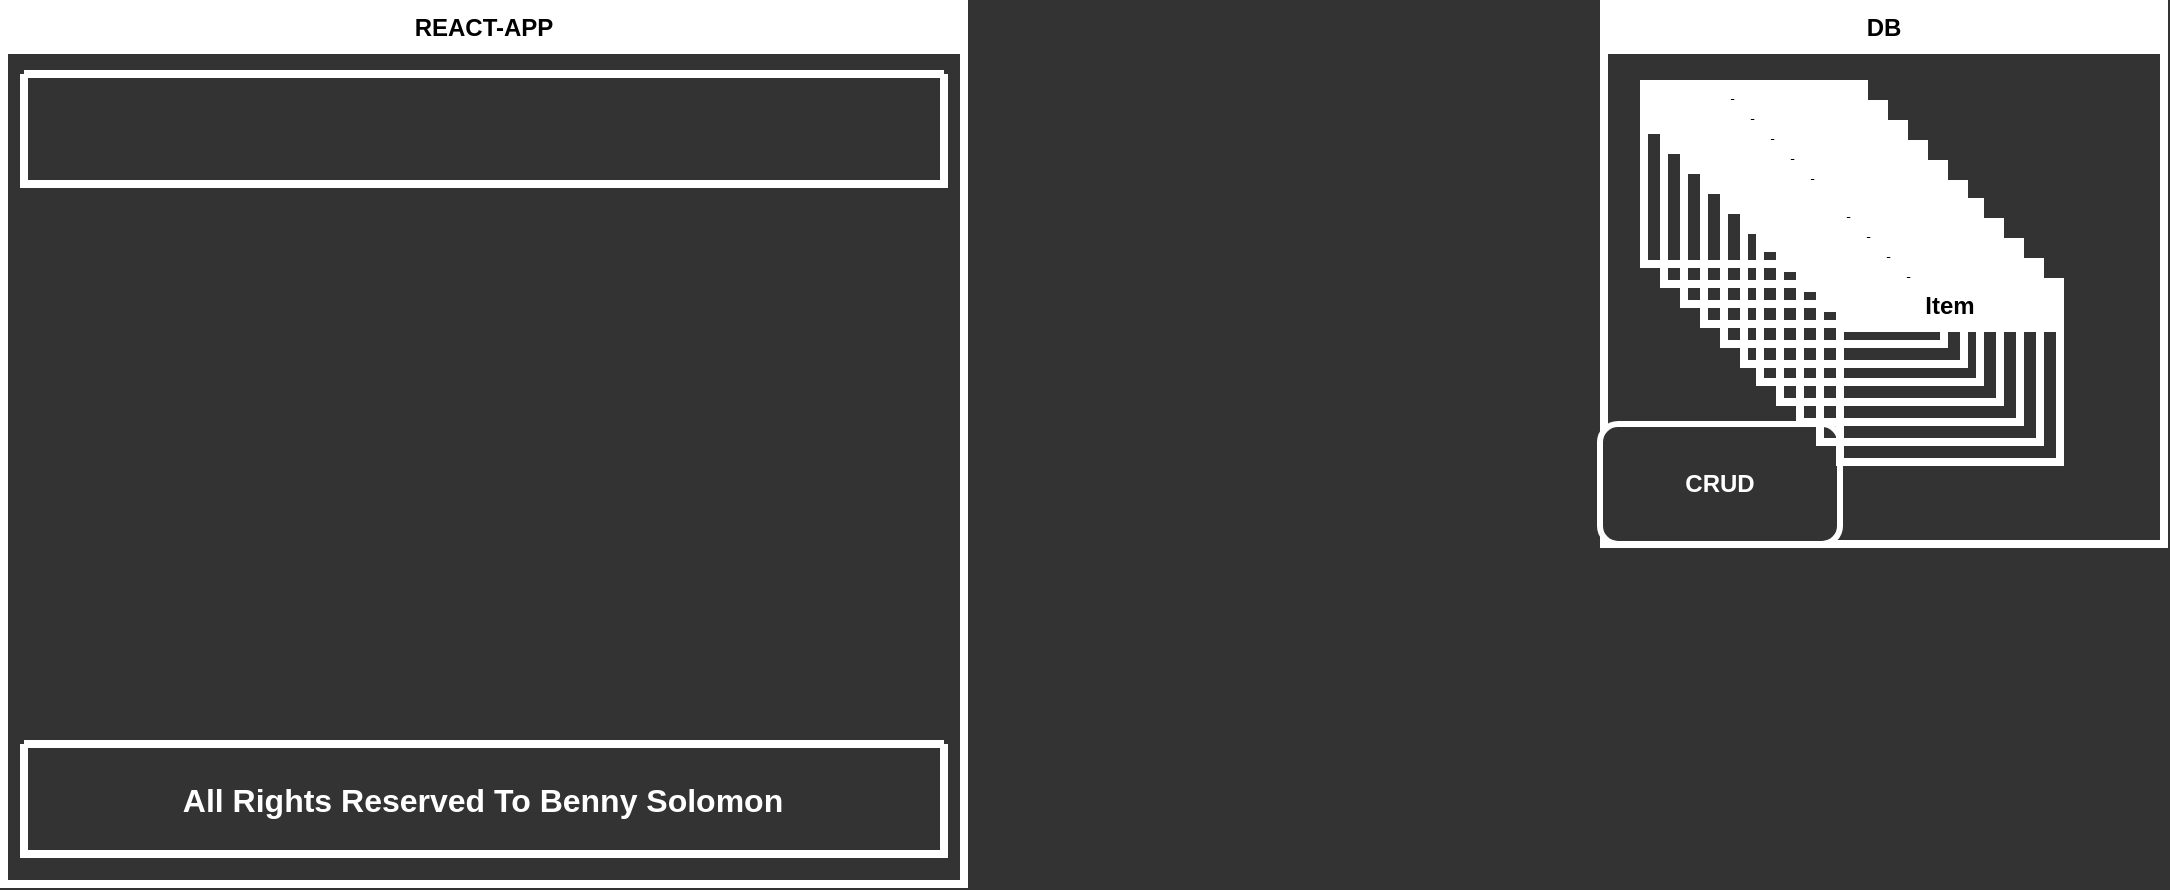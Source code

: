 <mxfile version="21.0.2" type="github">
  <diagram id="C5RBs43oDa-KdzZeNtuy" name="Page-1">
    <mxGraphModel dx="2261" dy="756" grid="1" gridSize="10" guides="1" tooltips="1" connect="1" arrows="1" fold="1" page="1" pageScale="1" pageWidth="827" pageHeight="1169" background="#333333" math="0" shadow="0">
      <root>
        <mxCell id="WIyWlLk6GJQsqaUBKTNV-0" />
        <mxCell id="WIyWlLk6GJQsqaUBKTNV-1" parent="WIyWlLk6GJQsqaUBKTNV-0" />
        <mxCell id="6sigm9hNixch7Fj4dPni-3" value="DB" style="swimlane;whiteSpace=wrap;html=1;strokeColor=#FFFFFF;strokeWidth=4;" vertex="1" parent="WIyWlLk6GJQsqaUBKTNV-1">
          <mxGeometry x="520" y="40" width="280" height="270" as="geometry" />
        </mxCell>
        <mxCell id="6sigm9hNixch7Fj4dPni-4" value="Item" style="swimlane;whiteSpace=wrap;html=1;strokeColor=#FFFFFF;strokeWidth=4;" vertex="1" parent="6sigm9hNixch7Fj4dPni-3">
          <mxGeometry x="20" y="40" width="110" height="90" as="geometry" />
        </mxCell>
        <mxCell id="6sigm9hNixch7Fj4dPni-20" value="&lt;font color=&quot;#ffffff&quot;&gt;&lt;b&gt;CRUD&lt;/b&gt;&lt;/font&gt;" style="rounded=1;whiteSpace=wrap;html=1;fillColor=#333333;strokeColor=#FFFFFF;strokeWidth=3;" vertex="1" parent="6sigm9hNixch7Fj4dPni-3">
          <mxGeometry x="-2" y="210" width="120" height="60" as="geometry" />
        </mxCell>
        <mxCell id="6sigm9hNixch7Fj4dPni-6" value="Item" style="swimlane;whiteSpace=wrap;html=1;strokeColor=#FFFFFF;strokeWidth=4;" vertex="1" parent="WIyWlLk6GJQsqaUBKTNV-1">
          <mxGeometry x="550" y="90" width="110" height="90" as="geometry" />
        </mxCell>
        <mxCell id="6sigm9hNixch7Fj4dPni-7" value="Item" style="swimlane;whiteSpace=wrap;html=1;strokeColor=#FFFFFF;strokeWidth=4;" vertex="1" parent="WIyWlLk6GJQsqaUBKTNV-1">
          <mxGeometry x="560" y="100" width="110" height="90" as="geometry" />
        </mxCell>
        <mxCell id="6sigm9hNixch7Fj4dPni-8" value="Item" style="swimlane;whiteSpace=wrap;html=1;strokeColor=#FFFFFF;strokeWidth=4;" vertex="1" parent="WIyWlLk6GJQsqaUBKTNV-1">
          <mxGeometry x="570" y="110" width="110" height="90" as="geometry" />
        </mxCell>
        <mxCell id="6sigm9hNixch7Fj4dPni-9" value="Item" style="swimlane;whiteSpace=wrap;html=1;strokeColor=#FFFFFF;strokeWidth=4;" vertex="1" parent="WIyWlLk6GJQsqaUBKTNV-1">
          <mxGeometry x="580" y="120" width="110" height="90" as="geometry" />
        </mxCell>
        <mxCell id="6sigm9hNixch7Fj4dPni-10" value="Item" style="swimlane;whiteSpace=wrap;html=1;strokeColor=#FFFFFF;strokeWidth=4;" vertex="1" parent="WIyWlLk6GJQsqaUBKTNV-1">
          <mxGeometry x="590" y="130" width="110" height="90" as="geometry" />
        </mxCell>
        <mxCell id="6sigm9hNixch7Fj4dPni-12" value="Item" style="swimlane;whiteSpace=wrap;html=1;strokeColor=#FFFFFF;strokeWidth=4;" vertex="1" parent="WIyWlLk6GJQsqaUBKTNV-1">
          <mxGeometry x="598" y="139" width="110" height="90" as="geometry" />
        </mxCell>
        <mxCell id="6sigm9hNixch7Fj4dPni-13" value="Item" style="swimlane;whiteSpace=wrap;html=1;strokeColor=#FFFFFF;strokeWidth=4;" vertex="1" parent="WIyWlLk6GJQsqaUBKTNV-1">
          <mxGeometry x="608" y="149" width="110" height="90" as="geometry" />
        </mxCell>
        <mxCell id="6sigm9hNixch7Fj4dPni-14" value="Item" style="swimlane;whiteSpace=wrap;html=1;strokeColor=#FFFFFF;strokeWidth=4;" vertex="1" parent="WIyWlLk6GJQsqaUBKTNV-1">
          <mxGeometry x="618" y="159" width="110" height="90" as="geometry" />
        </mxCell>
        <mxCell id="6sigm9hNixch7Fj4dPni-15" value="Item" style="swimlane;whiteSpace=wrap;html=1;strokeColor=#FFFFFF;strokeWidth=4;" vertex="1" parent="WIyWlLk6GJQsqaUBKTNV-1">
          <mxGeometry x="628" y="169" width="110" height="90" as="geometry" />
        </mxCell>
        <mxCell id="6sigm9hNixch7Fj4dPni-16" value="Item" style="swimlane;whiteSpace=wrap;html=1;strokeColor=#FFFFFF;strokeWidth=4;" vertex="1" parent="WIyWlLk6GJQsqaUBKTNV-1">
          <mxGeometry x="638" y="179" width="110" height="90" as="geometry" />
        </mxCell>
        <mxCell id="6sigm9hNixch7Fj4dPni-21" value="REACT-APP" style="swimlane;whiteSpace=wrap;html=1;strokeColor=#FFFFFF;strokeWidth=4;" vertex="1" parent="WIyWlLk6GJQsqaUBKTNV-1">
          <mxGeometry x="-280" y="40" width="480" height="440" as="geometry" />
        </mxCell>
        <mxCell id="6sigm9hNixch7Fj4dPni-22" value="" style="swimlane;startSize=0;strokeColor=#FFFFFF;strokeWidth=4;" vertex="1" parent="6sigm9hNixch7Fj4dPni-21">
          <mxGeometry x="10" y="35" width="460" height="55" as="geometry" />
        </mxCell>
        <mxCell id="6sigm9hNixch7Fj4dPni-23" value="" style="swimlane;startSize=0;strokeColor=#FFFFFF;strokeWidth=4;" vertex="1" parent="6sigm9hNixch7Fj4dPni-21">
          <mxGeometry x="10" y="370" width="460" height="55" as="geometry" />
        </mxCell>
        <mxCell id="6sigm9hNixch7Fj4dPni-24" value="&lt;font size=&quot;1&quot; color=&quot;#ffffff&quot;&gt;&lt;b style=&quot;font-size: 16px;&quot;&gt;All Rights Reserved To Benny Solomon&lt;/b&gt;&lt;/font&gt;" style="text;html=1;align=center;verticalAlign=middle;resizable=0;points=[];autosize=1;strokeColor=none;fillColor=none;" vertex="1" parent="WIyWlLk6GJQsqaUBKTNV-1">
          <mxGeometry x="-201" y="423" width="320" height="30" as="geometry" />
        </mxCell>
      </root>
    </mxGraphModel>
  </diagram>
</mxfile>
